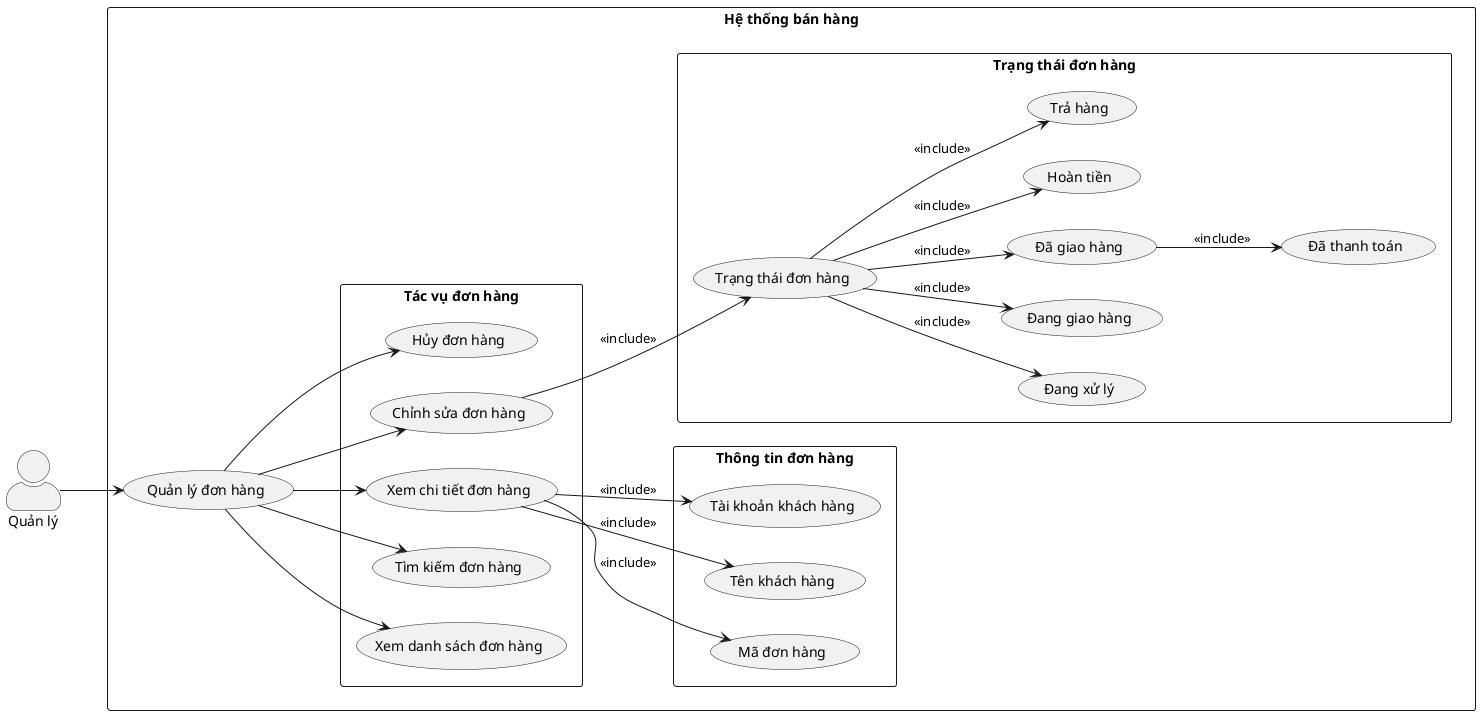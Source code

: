 @startuml
left to right direction
skinparam packageStyle rectangle
skinparam actorStyle awesome

actor "Quản lý" as manager

rectangle "Hệ thống bán hàng" {

  (Quản lý đơn hàng) as manage_order

  package "Tác vụ đơn hàng" {
    (Xem danh sách đơn hàng) as view_orders
    (Tìm kiếm đơn hàng) as search_order
    (Xem chi tiết đơn hàng) as view_order_detail
    (Chỉnh sửa đơn hàng) as edit_order
    (Hủy đơn hàng) as cancel_order
  }

  package "Thông tin đơn hàng" {
    (Mã đơn hàng) as order_code
    (Tên khách hàng) as customer_name
    (Tài khoản khách hàng) as account
  }

  package "Trạng thái đơn hàng" {
    (Trạng thái đơn hàng) as order_status
    (Đang xử lý) as processing
    (Đang giao hàng) as delivering
    (Đã giao hàng) as delivered
    (Đã thanh toán) as paid
    (Hoàn tiền) as refunded
    (Trả hàng) as returned
  }

  manager --> manage_order

  manage_order --> view_orders
  manage_order --> search_order
  manage_order --> view_order_detail
  manage_order --> edit_order
  manage_order --> cancel_order

  view_order_detail --> order_code : <<include>>
  view_order_detail --> customer_name : <<include>>
  view_order_detail --> account : <<include>>

  edit_order --> order_status : <<include>>

  order_status --> processing : <<include>>
  order_status --> delivering : <<include>>
  order_status --> delivered : <<include>>
  order_status --> refunded : <<include>>
  order_status --> returned : <<include>>
  delivered --> paid : <<include>>
}
@enduml
